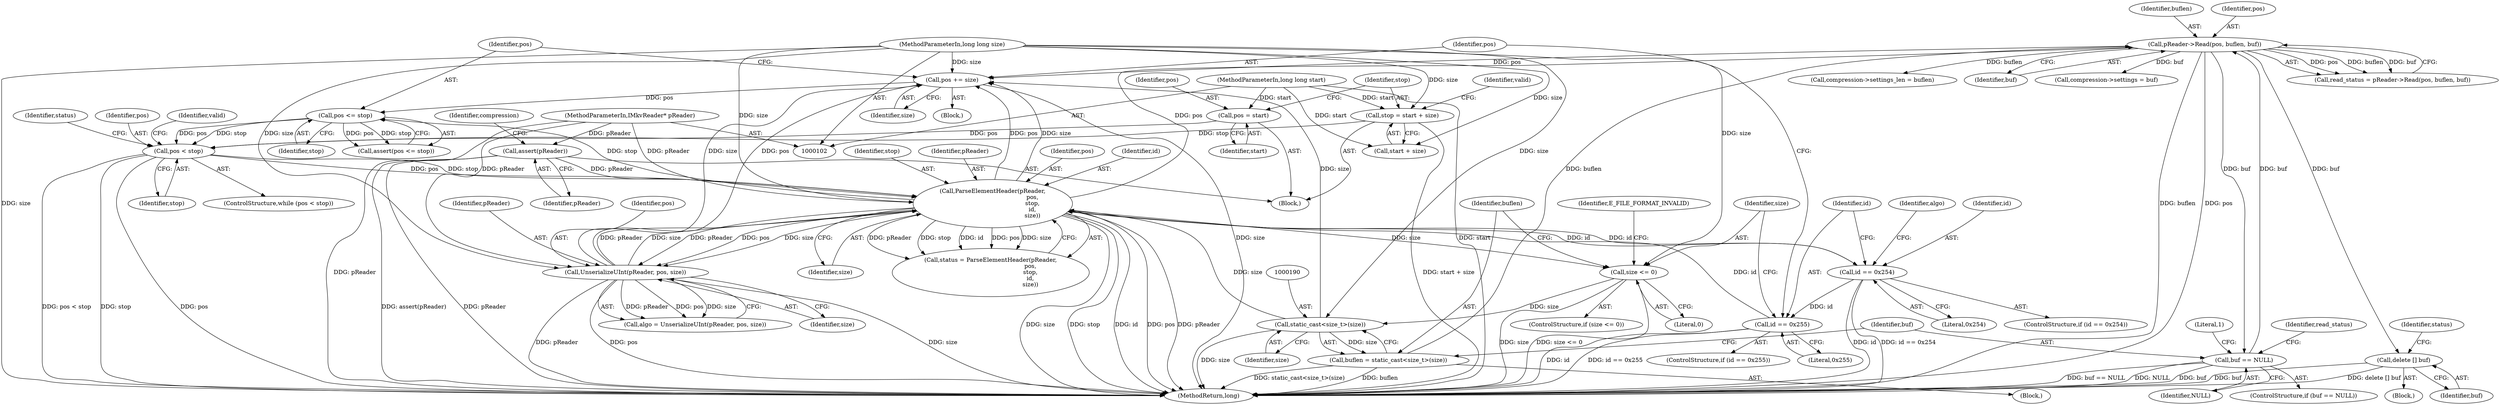 digraph "1_Android_04839626ed859623901ebd3a5fd483982186b59d_179@API" {
"1000211" [label="(Call,delete [] buf)"];
"1000204" [label="(Call,pReader->Read(pos, buflen, buf))"];
"1000136" [label="(Call,ParseElementHeader(pReader,\n                                           pos,\n                                           stop,\n                                           id,\n                                           size))"];
"1000156" [label="(Call,UnserializeUInt(pReader, pos, size))"];
"1000105" [label="(MethodParameterIn,IMkvReader* pReader)"];
"1000104" [label="(MethodParameterIn,long long size)"];
"1000108" [label="(Call,assert(pReader))"];
"1000127" [label="(Call,pos < stop)"];
"1000113" [label="(Call,pos = start)"];
"1000103" [label="(MethodParameterIn,long long start)"];
"1000229" [label="(Call,pos <= stop)"];
"1000225" [label="(Call,pos += size)"];
"1000189" [label="(Call,static_cast<size_t>(size))"];
"1000181" [label="(Call,size <= 0)"];
"1000117" [label="(Call,stop = start + size)"];
"1000176" [label="(Call,id == 0x255)"];
"1000149" [label="(Call,id == 0x254)"];
"1000187" [label="(Call,buflen = static_cast<size_t>(size))"];
"1000195" [label="(Call,buf == NULL)"];
"1000157" [label="(Identifier,pReader)"];
"1000226" [label="(Identifier,pos)"];
"1000154" [label="(Call,algo = UnserializeUInt(pReader, pos, size))"];
"1000195" [label="(Call,buf == NULL)"];
"1000228" [label="(Call,assert(pos <= stop))"];
"1000141" [label="(Identifier,size)"];
"1000180" [label="(ControlStructure,if (size <= 0))"];
"1000175" [label="(ControlStructure,if (id == 0x255))"];
"1000117" [label="(Call,stop = start + size)"];
"1000138" [label="(Identifier,pos)"];
"1000119" [label="(Call,start + size)"];
"1000105" [label="(MethodParameterIn,IMkvReader* pReader)"];
"1000140" [label="(Identifier,id)"];
"1000183" [label="(Literal,0)"];
"1000200" [label="(Literal,1)"];
"1000156" [label="(Call,UnserializeUInt(pReader, pos, size))"];
"1000108" [label="(Call,assert(pReader))"];
"1000115" [label="(Identifier,start)"];
"1000103" [label="(MethodParameterIn,long long start)"];
"1000227" [label="(Identifier,size)"];
"1000118" [label="(Identifier,stop)"];
"1000155" [label="(Identifier,algo)"];
"1000136" [label="(Call,ParseElementHeader(pReader,\n                                           pos,\n                                           stop,\n                                           id,\n                                           size))"];
"1000203" [label="(Identifier,read_status)"];
"1000129" [label="(Identifier,stop)"];
"1000176" [label="(Call,id == 0x255)"];
"1000135" [label="(Identifier,status)"];
"1000177" [label="(Identifier,id)"];
"1000150" [label="(Identifier,id)"];
"1000113" [label="(Call,pos = start)"];
"1000151" [label="(Literal,0x254)"];
"1000206" [label="(Identifier,buflen)"];
"1000239" [label="(MethodReturn,long)"];
"1000124" [label="(Identifier,valid)"];
"1000111" [label="(Identifier,compression)"];
"1000185" [label="(Identifier,E_FILE_FORMAT_INVALID)"];
"1000229" [label="(Call,pos <= stop)"];
"1000107" [label="(Block,)"];
"1000202" [label="(Call,read_status = pReader->Read(pos, buflen, buf))"];
"1000134" [label="(Call,status = ParseElementHeader(pReader,\n                                           pos,\n                                           stop,\n                                           id,\n                                           size))"];
"1000211" [label="(Call,delete [] buf)"];
"1000230" [label="(Identifier,pos)"];
"1000149" [label="(Call,id == 0x254)"];
"1000197" [label="(Identifier,NULL)"];
"1000220" [label="(Call,compression->settings_len = buflen)"];
"1000104" [label="(MethodParameterIn,long long size)"];
"1000187" [label="(Call,buflen = static_cast<size_t>(size))"];
"1000189" [label="(Call,static_cast<size_t>(size))"];
"1000128" [label="(Identifier,pos)"];
"1000207" [label="(Identifier,buf)"];
"1000126" [label="(ControlStructure,while (pos < stop))"];
"1000196" [label="(Identifier,buf)"];
"1000225" [label="(Call,pos += size)"];
"1000178" [label="(Literal,0x255)"];
"1000158" [label="(Identifier,pos)"];
"1000231" [label="(Identifier,stop)"];
"1000139" [label="(Identifier,stop)"];
"1000212" [label="(Identifier,buf)"];
"1000214" [label="(Identifier,status)"];
"1000137" [label="(Identifier,pReader)"];
"1000204" [label="(Call,pReader->Read(pos, buflen, buf))"];
"1000127" [label="(Call,pos < stop)"];
"1000234" [label="(Identifier,valid)"];
"1000191" [label="(Identifier,size)"];
"1000114" [label="(Identifier,pos)"];
"1000148" [label="(ControlStructure,if (id == 0x254))"];
"1000179" [label="(Block,)"];
"1000188" [label="(Identifier,buflen)"];
"1000130" [label="(Block,)"];
"1000159" [label="(Identifier,size)"];
"1000181" [label="(Call,size <= 0)"];
"1000182" [label="(Identifier,size)"];
"1000194" [label="(ControlStructure,if (buf == NULL))"];
"1000109" [label="(Identifier,pReader)"];
"1000205" [label="(Identifier,pos)"];
"1000210" [label="(Block,)"];
"1000215" [label="(Call,compression->settings = buf)"];
"1000211" -> "1000210"  [label="AST: "];
"1000211" -> "1000212"  [label="CFG: "];
"1000212" -> "1000211"  [label="AST: "];
"1000214" -> "1000211"  [label="CFG: "];
"1000211" -> "1000239"  [label="DDG: buf"];
"1000211" -> "1000239"  [label="DDG: delete [] buf"];
"1000204" -> "1000211"  [label="DDG: buf"];
"1000204" -> "1000202"  [label="AST: "];
"1000204" -> "1000207"  [label="CFG: "];
"1000205" -> "1000204"  [label="AST: "];
"1000206" -> "1000204"  [label="AST: "];
"1000207" -> "1000204"  [label="AST: "];
"1000202" -> "1000204"  [label="CFG: "];
"1000204" -> "1000239"  [label="DDG: buflen"];
"1000204" -> "1000239"  [label="DDG: pos"];
"1000204" -> "1000195"  [label="DDG: buf"];
"1000204" -> "1000202"  [label="DDG: pos"];
"1000204" -> "1000202"  [label="DDG: buflen"];
"1000204" -> "1000202"  [label="DDG: buf"];
"1000136" -> "1000204"  [label="DDG: pos"];
"1000187" -> "1000204"  [label="DDG: buflen"];
"1000195" -> "1000204"  [label="DDG: buf"];
"1000204" -> "1000215"  [label="DDG: buf"];
"1000204" -> "1000220"  [label="DDG: buflen"];
"1000204" -> "1000225"  [label="DDG: pos"];
"1000136" -> "1000134"  [label="AST: "];
"1000136" -> "1000141"  [label="CFG: "];
"1000137" -> "1000136"  [label="AST: "];
"1000138" -> "1000136"  [label="AST: "];
"1000139" -> "1000136"  [label="AST: "];
"1000140" -> "1000136"  [label="AST: "];
"1000141" -> "1000136"  [label="AST: "];
"1000134" -> "1000136"  [label="CFG: "];
"1000136" -> "1000239"  [label="DDG: size"];
"1000136" -> "1000239"  [label="DDG: stop"];
"1000136" -> "1000239"  [label="DDG: id"];
"1000136" -> "1000239"  [label="DDG: pos"];
"1000136" -> "1000239"  [label="DDG: pReader"];
"1000136" -> "1000134"  [label="DDG: pReader"];
"1000136" -> "1000134"  [label="DDG: stop"];
"1000136" -> "1000134"  [label="DDG: id"];
"1000136" -> "1000134"  [label="DDG: pos"];
"1000136" -> "1000134"  [label="DDG: size"];
"1000156" -> "1000136"  [label="DDG: pReader"];
"1000156" -> "1000136"  [label="DDG: size"];
"1000108" -> "1000136"  [label="DDG: pReader"];
"1000105" -> "1000136"  [label="DDG: pReader"];
"1000127" -> "1000136"  [label="DDG: pos"];
"1000127" -> "1000136"  [label="DDG: stop"];
"1000176" -> "1000136"  [label="DDG: id"];
"1000149" -> "1000136"  [label="DDG: id"];
"1000104" -> "1000136"  [label="DDG: size"];
"1000189" -> "1000136"  [label="DDG: size"];
"1000136" -> "1000149"  [label="DDG: id"];
"1000136" -> "1000156"  [label="DDG: pReader"];
"1000136" -> "1000156"  [label="DDG: pos"];
"1000136" -> "1000156"  [label="DDG: size"];
"1000136" -> "1000181"  [label="DDG: size"];
"1000136" -> "1000225"  [label="DDG: size"];
"1000136" -> "1000225"  [label="DDG: pos"];
"1000136" -> "1000229"  [label="DDG: stop"];
"1000156" -> "1000154"  [label="AST: "];
"1000156" -> "1000159"  [label="CFG: "];
"1000157" -> "1000156"  [label="AST: "];
"1000158" -> "1000156"  [label="AST: "];
"1000159" -> "1000156"  [label="AST: "];
"1000154" -> "1000156"  [label="CFG: "];
"1000156" -> "1000239"  [label="DDG: size"];
"1000156" -> "1000239"  [label="DDG: pReader"];
"1000156" -> "1000239"  [label="DDG: pos"];
"1000156" -> "1000154"  [label="DDG: pReader"];
"1000156" -> "1000154"  [label="DDG: pos"];
"1000156" -> "1000154"  [label="DDG: size"];
"1000105" -> "1000156"  [label="DDG: pReader"];
"1000104" -> "1000156"  [label="DDG: size"];
"1000156" -> "1000225"  [label="DDG: size"];
"1000156" -> "1000225"  [label="DDG: pos"];
"1000105" -> "1000102"  [label="AST: "];
"1000105" -> "1000239"  [label="DDG: pReader"];
"1000105" -> "1000108"  [label="DDG: pReader"];
"1000104" -> "1000102"  [label="AST: "];
"1000104" -> "1000239"  [label="DDG: size"];
"1000104" -> "1000117"  [label="DDG: size"];
"1000104" -> "1000119"  [label="DDG: size"];
"1000104" -> "1000181"  [label="DDG: size"];
"1000104" -> "1000189"  [label="DDG: size"];
"1000104" -> "1000225"  [label="DDG: size"];
"1000108" -> "1000107"  [label="AST: "];
"1000108" -> "1000109"  [label="CFG: "];
"1000109" -> "1000108"  [label="AST: "];
"1000111" -> "1000108"  [label="CFG: "];
"1000108" -> "1000239"  [label="DDG: assert(pReader)"];
"1000108" -> "1000239"  [label="DDG: pReader"];
"1000127" -> "1000126"  [label="AST: "];
"1000127" -> "1000129"  [label="CFG: "];
"1000128" -> "1000127"  [label="AST: "];
"1000129" -> "1000127"  [label="AST: "];
"1000135" -> "1000127"  [label="CFG: "];
"1000234" -> "1000127"  [label="CFG: "];
"1000127" -> "1000239"  [label="DDG: pos < stop"];
"1000127" -> "1000239"  [label="DDG: stop"];
"1000127" -> "1000239"  [label="DDG: pos"];
"1000113" -> "1000127"  [label="DDG: pos"];
"1000229" -> "1000127"  [label="DDG: pos"];
"1000229" -> "1000127"  [label="DDG: stop"];
"1000117" -> "1000127"  [label="DDG: stop"];
"1000113" -> "1000107"  [label="AST: "];
"1000113" -> "1000115"  [label="CFG: "];
"1000114" -> "1000113"  [label="AST: "];
"1000115" -> "1000113"  [label="AST: "];
"1000118" -> "1000113"  [label="CFG: "];
"1000103" -> "1000113"  [label="DDG: start"];
"1000103" -> "1000102"  [label="AST: "];
"1000103" -> "1000239"  [label="DDG: start"];
"1000103" -> "1000117"  [label="DDG: start"];
"1000103" -> "1000119"  [label="DDG: start"];
"1000229" -> "1000228"  [label="AST: "];
"1000229" -> "1000231"  [label="CFG: "];
"1000230" -> "1000229"  [label="AST: "];
"1000231" -> "1000229"  [label="AST: "];
"1000228" -> "1000229"  [label="CFG: "];
"1000229" -> "1000228"  [label="DDG: pos"];
"1000229" -> "1000228"  [label="DDG: stop"];
"1000225" -> "1000229"  [label="DDG: pos"];
"1000225" -> "1000130"  [label="AST: "];
"1000225" -> "1000227"  [label="CFG: "];
"1000226" -> "1000225"  [label="AST: "];
"1000227" -> "1000225"  [label="AST: "];
"1000230" -> "1000225"  [label="CFG: "];
"1000225" -> "1000239"  [label="DDG: size"];
"1000189" -> "1000225"  [label="DDG: size"];
"1000189" -> "1000187"  [label="AST: "];
"1000189" -> "1000191"  [label="CFG: "];
"1000190" -> "1000189"  [label="AST: "];
"1000191" -> "1000189"  [label="AST: "];
"1000187" -> "1000189"  [label="CFG: "];
"1000189" -> "1000239"  [label="DDG: size"];
"1000189" -> "1000187"  [label="DDG: size"];
"1000181" -> "1000189"  [label="DDG: size"];
"1000181" -> "1000180"  [label="AST: "];
"1000181" -> "1000183"  [label="CFG: "];
"1000182" -> "1000181"  [label="AST: "];
"1000183" -> "1000181"  [label="AST: "];
"1000185" -> "1000181"  [label="CFG: "];
"1000188" -> "1000181"  [label="CFG: "];
"1000181" -> "1000239"  [label="DDG: size <= 0"];
"1000181" -> "1000239"  [label="DDG: size"];
"1000117" -> "1000107"  [label="AST: "];
"1000117" -> "1000119"  [label="CFG: "];
"1000118" -> "1000117"  [label="AST: "];
"1000119" -> "1000117"  [label="AST: "];
"1000124" -> "1000117"  [label="CFG: "];
"1000117" -> "1000239"  [label="DDG: start + size"];
"1000176" -> "1000175"  [label="AST: "];
"1000176" -> "1000178"  [label="CFG: "];
"1000177" -> "1000176"  [label="AST: "];
"1000178" -> "1000176"  [label="AST: "];
"1000182" -> "1000176"  [label="CFG: "];
"1000226" -> "1000176"  [label="CFG: "];
"1000176" -> "1000239"  [label="DDG: id == 0x255"];
"1000176" -> "1000239"  [label="DDG: id"];
"1000149" -> "1000176"  [label="DDG: id"];
"1000149" -> "1000148"  [label="AST: "];
"1000149" -> "1000151"  [label="CFG: "];
"1000150" -> "1000149"  [label="AST: "];
"1000151" -> "1000149"  [label="AST: "];
"1000155" -> "1000149"  [label="CFG: "];
"1000177" -> "1000149"  [label="CFG: "];
"1000149" -> "1000239"  [label="DDG: id == 0x254"];
"1000149" -> "1000239"  [label="DDG: id"];
"1000187" -> "1000179"  [label="AST: "];
"1000188" -> "1000187"  [label="AST: "];
"1000196" -> "1000187"  [label="CFG: "];
"1000187" -> "1000239"  [label="DDG: buflen"];
"1000187" -> "1000239"  [label="DDG: static_cast<size_t>(size)"];
"1000195" -> "1000194"  [label="AST: "];
"1000195" -> "1000197"  [label="CFG: "];
"1000196" -> "1000195"  [label="AST: "];
"1000197" -> "1000195"  [label="AST: "];
"1000200" -> "1000195"  [label="CFG: "];
"1000203" -> "1000195"  [label="CFG: "];
"1000195" -> "1000239"  [label="DDG: buf == NULL"];
"1000195" -> "1000239"  [label="DDG: NULL"];
"1000195" -> "1000239"  [label="DDG: buf"];
}
